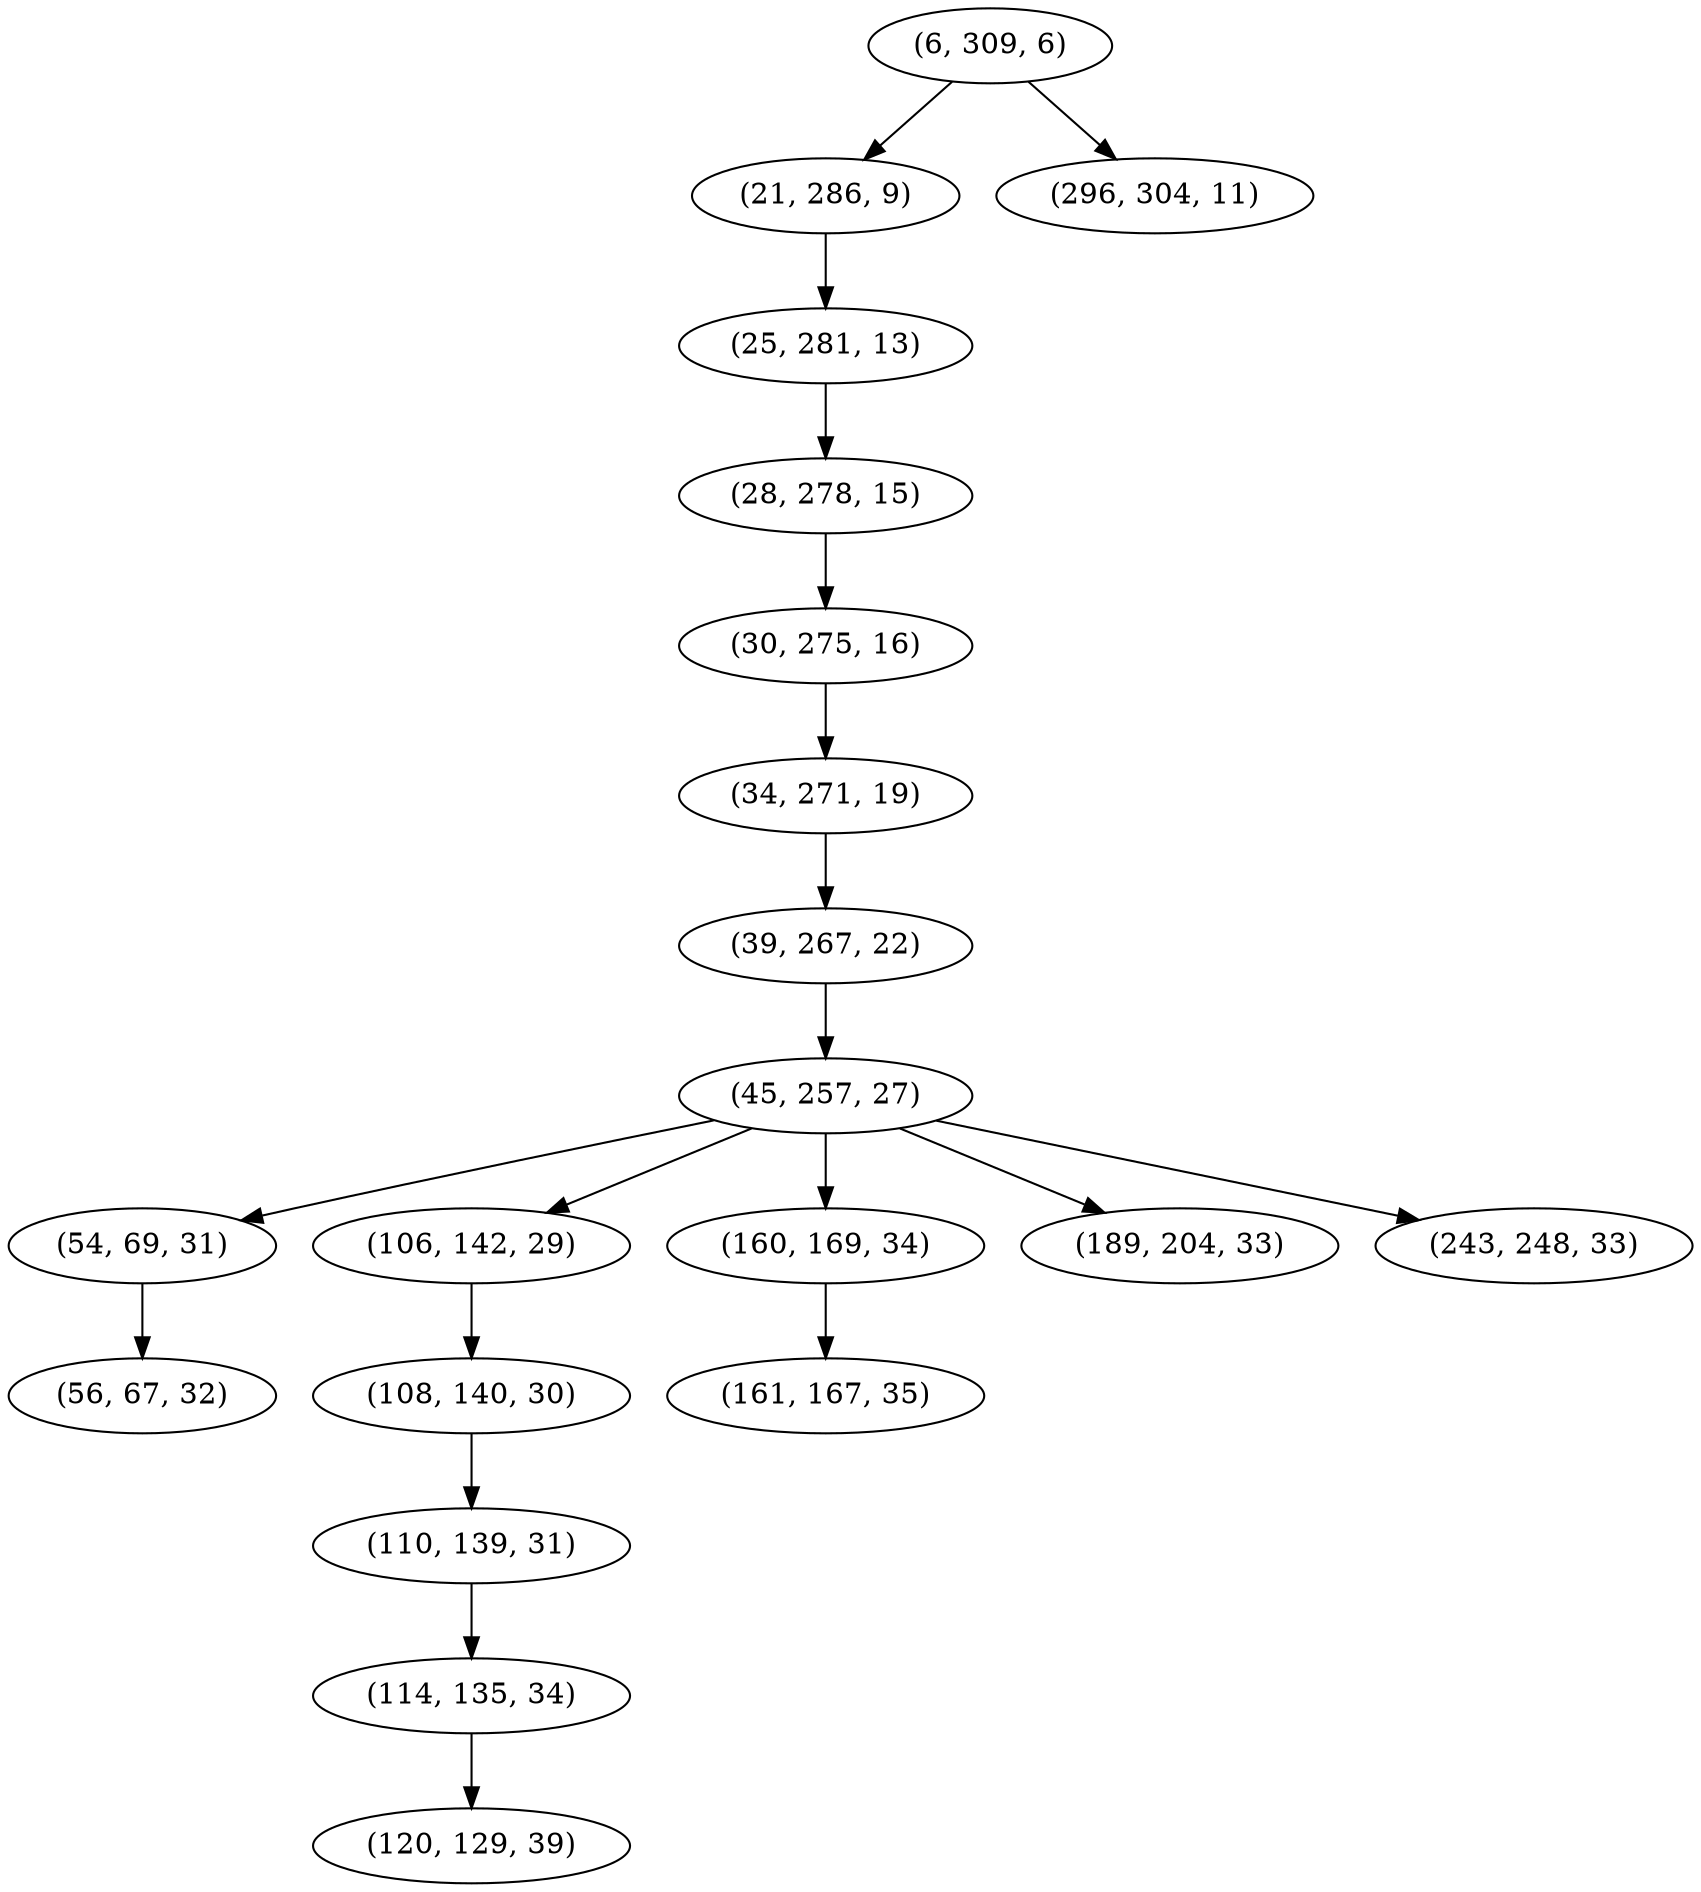 digraph tree {
    "(6, 309, 6)";
    "(21, 286, 9)";
    "(25, 281, 13)";
    "(28, 278, 15)";
    "(30, 275, 16)";
    "(34, 271, 19)";
    "(39, 267, 22)";
    "(45, 257, 27)";
    "(54, 69, 31)";
    "(56, 67, 32)";
    "(106, 142, 29)";
    "(108, 140, 30)";
    "(110, 139, 31)";
    "(114, 135, 34)";
    "(120, 129, 39)";
    "(160, 169, 34)";
    "(161, 167, 35)";
    "(189, 204, 33)";
    "(243, 248, 33)";
    "(296, 304, 11)";
    "(6, 309, 6)" -> "(21, 286, 9)";
    "(6, 309, 6)" -> "(296, 304, 11)";
    "(21, 286, 9)" -> "(25, 281, 13)";
    "(25, 281, 13)" -> "(28, 278, 15)";
    "(28, 278, 15)" -> "(30, 275, 16)";
    "(30, 275, 16)" -> "(34, 271, 19)";
    "(34, 271, 19)" -> "(39, 267, 22)";
    "(39, 267, 22)" -> "(45, 257, 27)";
    "(45, 257, 27)" -> "(54, 69, 31)";
    "(45, 257, 27)" -> "(106, 142, 29)";
    "(45, 257, 27)" -> "(160, 169, 34)";
    "(45, 257, 27)" -> "(189, 204, 33)";
    "(45, 257, 27)" -> "(243, 248, 33)";
    "(54, 69, 31)" -> "(56, 67, 32)";
    "(106, 142, 29)" -> "(108, 140, 30)";
    "(108, 140, 30)" -> "(110, 139, 31)";
    "(110, 139, 31)" -> "(114, 135, 34)";
    "(114, 135, 34)" -> "(120, 129, 39)";
    "(160, 169, 34)" -> "(161, 167, 35)";
}
